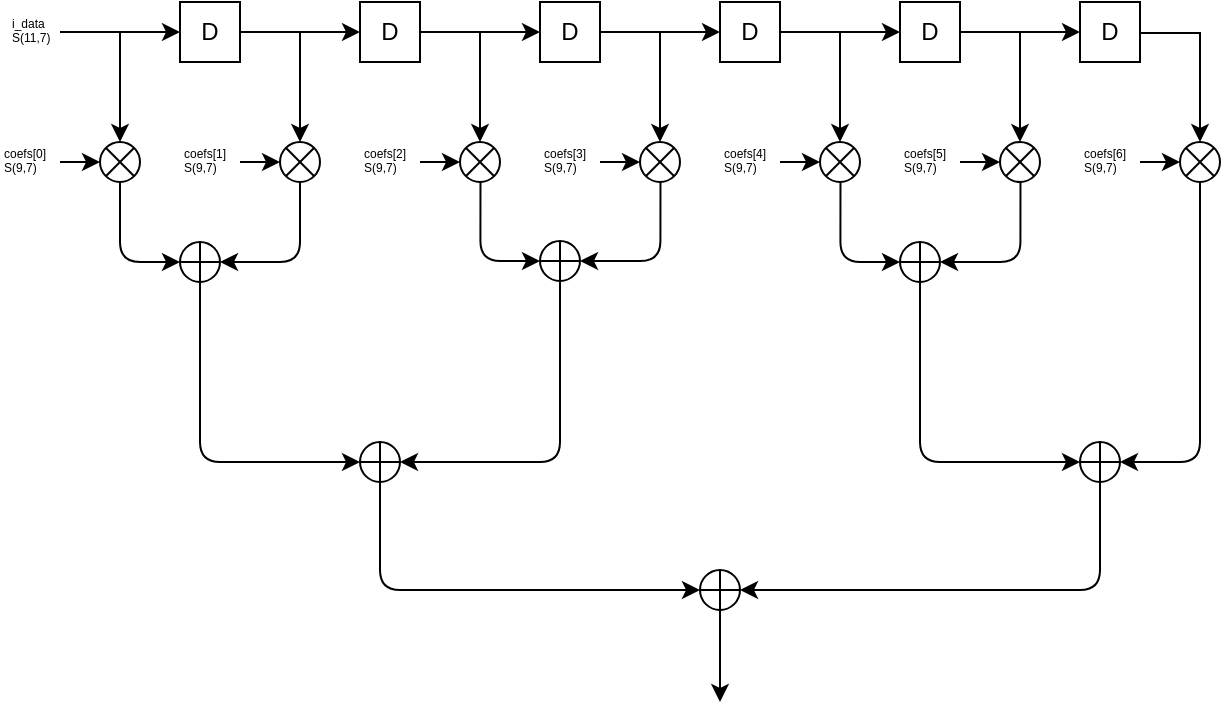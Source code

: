 <mxfile version="11.0.8" type="github"><diagram name="Page-1" id="099fd60b-425b-db50-ffb0-6b813814b670"><mxGraphModel dx="830" dy="432" grid="1" gridSize="10" guides="1" tooltips="1" connect="1" arrows="1" fold="1" page="1" pageScale="1" pageWidth="1100" pageHeight="850" background="#ffffff" math="0" shadow="0"><root><mxCell id="0"/><mxCell id="1" parent="0"/><mxCell id="xc71Y2fSG3ULqE4jsVA_-2" value="D" style="rounded=0;whiteSpace=wrap;html=1;" vertex="1" parent="1"><mxGeometry x="110" y="210" width="30" height="30" as="geometry"/></mxCell><mxCell id="xc71Y2fSG3ULqE4jsVA_-3" value="" style="endArrow=classic;html=1;entryX=0;entryY=0.5;entryDx=0;entryDy=0;" edge="1" parent="1" target="xc71Y2fSG3ULqE4jsVA_-2"><mxGeometry width="50" height="50" relative="1" as="geometry"><mxPoint x="50" y="225" as="sourcePoint"/><mxPoint x="160" y="260" as="targetPoint"/><Array as="points"/></mxGeometry></mxCell><mxCell id="xc71Y2fSG3ULqE4jsVA_-4" value="" style="endArrow=classic;html=1;" edge="1" parent="1"><mxGeometry width="50" height="50" relative="1" as="geometry"><mxPoint x="80" y="225" as="sourcePoint"/><mxPoint x="80" y="280" as="targetPoint"/><Array as="points"><mxPoint x="80" y="225"/></Array></mxGeometry></mxCell><mxCell id="xc71Y2fSG3ULqE4jsVA_-5" value="" style="shape=sumEllipse;perimeter=ellipsePerimeter;whiteSpace=wrap;html=1;backgroundOutline=1;" vertex="1" parent="1"><mxGeometry x="70" y="280" width="20" height="20" as="geometry"/></mxCell><mxCell id="xc71Y2fSG3ULqE4jsVA_-6" value="" style="endArrow=classic;html=1;entryX=0;entryY=0.5;entryDx=0;entryDy=0;" edge="1" parent="1" target="xc71Y2fSG3ULqE4jsVA_-5"><mxGeometry width="50" height="50" relative="1" as="geometry"><mxPoint x="50" y="290" as="sourcePoint"/><mxPoint x="100" y="320" as="targetPoint"/></mxGeometry></mxCell><mxCell id="xc71Y2fSG3ULqE4jsVA_-12" value="D" style="rounded=0;whiteSpace=wrap;html=1;" vertex="1" parent="1"><mxGeometry x="200" y="210" width="30" height="30" as="geometry"/></mxCell><mxCell id="xc71Y2fSG3ULqE4jsVA_-13" value="" style="endArrow=classic;html=1;entryX=0;entryY=0.5;entryDx=0;entryDy=0;" edge="1" parent="1" target="xc71Y2fSG3ULqE4jsVA_-12"><mxGeometry width="50" height="50" relative="1" as="geometry"><mxPoint x="140" y="225" as="sourcePoint"/><mxPoint x="250" y="260" as="targetPoint"/><Array as="points"/></mxGeometry></mxCell><mxCell id="xc71Y2fSG3ULqE4jsVA_-14" value="" style="endArrow=classic;html=1;" edge="1" parent="1"><mxGeometry width="50" height="50" relative="1" as="geometry"><mxPoint x="170" y="225" as="sourcePoint"/><mxPoint x="170" y="280" as="targetPoint"/><Array as="points"><mxPoint x="170" y="225"/></Array></mxGeometry></mxCell><mxCell id="xc71Y2fSG3ULqE4jsVA_-15" value="" style="shape=sumEllipse;perimeter=ellipsePerimeter;whiteSpace=wrap;html=1;backgroundOutline=1;" vertex="1" parent="1"><mxGeometry x="160" y="280" width="20" height="20" as="geometry"/></mxCell><mxCell id="xc71Y2fSG3ULqE4jsVA_-16" value="" style="endArrow=classic;html=1;entryX=0;entryY=0.5;entryDx=0;entryDy=0;" edge="1" parent="1" target="xc71Y2fSG3ULqE4jsVA_-15"><mxGeometry width="50" height="50" relative="1" as="geometry"><mxPoint x="140" y="290.0" as="sourcePoint"/><mxPoint x="190" y="320" as="targetPoint"/></mxGeometry></mxCell><mxCell id="xc71Y2fSG3ULqE4jsVA_-17" value="D" style="rounded=0;whiteSpace=wrap;html=1;" vertex="1" parent="1"><mxGeometry x="290" y="210" width="30" height="30" as="geometry"/></mxCell><mxCell id="xc71Y2fSG3ULqE4jsVA_-18" value="" style="endArrow=classic;html=1;entryX=0;entryY=0.5;entryDx=0;entryDy=0;" edge="1" parent="1" target="xc71Y2fSG3ULqE4jsVA_-17"><mxGeometry width="50" height="50" relative="1" as="geometry"><mxPoint x="230" y="225" as="sourcePoint"/><mxPoint x="340" y="260" as="targetPoint"/><Array as="points"/></mxGeometry></mxCell><mxCell id="xc71Y2fSG3ULqE4jsVA_-19" value="" style="endArrow=classic;html=1;" edge="1" parent="1"><mxGeometry width="50" height="50" relative="1" as="geometry"><mxPoint x="260" y="225" as="sourcePoint"/><mxPoint x="260" y="280" as="targetPoint"/><Array as="points"><mxPoint x="260" y="225"/></Array></mxGeometry></mxCell><mxCell id="xc71Y2fSG3ULqE4jsVA_-20" value="" style="shape=sumEllipse;perimeter=ellipsePerimeter;whiteSpace=wrap;html=1;backgroundOutline=1;" vertex="1" parent="1"><mxGeometry x="250" y="280" width="20" height="20" as="geometry"/></mxCell><mxCell id="xc71Y2fSG3ULqE4jsVA_-21" value="" style="endArrow=classic;html=1;entryX=0;entryY=0.5;entryDx=0;entryDy=0;" edge="1" parent="1" target="xc71Y2fSG3ULqE4jsVA_-20"><mxGeometry width="50" height="50" relative="1" as="geometry"><mxPoint x="230" y="290.0" as="sourcePoint"/><mxPoint x="280" y="320" as="targetPoint"/></mxGeometry></mxCell><mxCell id="xc71Y2fSG3ULqE4jsVA_-22" value="D" style="rounded=0;whiteSpace=wrap;html=1;" vertex="1" parent="1"><mxGeometry x="380" y="210" width="30" height="30" as="geometry"/></mxCell><mxCell id="xc71Y2fSG3ULqE4jsVA_-23" value="" style="endArrow=classic;html=1;entryX=0;entryY=0.5;entryDx=0;entryDy=0;" edge="1" target="xc71Y2fSG3ULqE4jsVA_-22" parent="1"><mxGeometry width="50" height="50" relative="1" as="geometry"><mxPoint x="320" y="225" as="sourcePoint"/><mxPoint x="430" y="260" as="targetPoint"/><Array as="points"/></mxGeometry></mxCell><mxCell id="xc71Y2fSG3ULqE4jsVA_-24" value="" style="endArrow=classic;html=1;" edge="1" parent="1"><mxGeometry width="50" height="50" relative="1" as="geometry"><mxPoint x="350" y="225" as="sourcePoint"/><mxPoint x="350" y="280" as="targetPoint"/><Array as="points"><mxPoint x="350" y="225"/></Array></mxGeometry></mxCell><mxCell id="xc71Y2fSG3ULqE4jsVA_-25" value="" style="shape=sumEllipse;perimeter=ellipsePerimeter;whiteSpace=wrap;html=1;backgroundOutline=1;" vertex="1" parent="1"><mxGeometry x="340" y="280" width="20" height="20" as="geometry"/></mxCell><mxCell id="xc71Y2fSG3ULqE4jsVA_-26" value="" style="endArrow=classic;html=1;entryX=0;entryY=0.5;entryDx=0;entryDy=0;" edge="1" target="xc71Y2fSG3ULqE4jsVA_-25" parent="1"><mxGeometry width="50" height="50" relative="1" as="geometry"><mxPoint x="320" y="290.0" as="sourcePoint"/><mxPoint x="370" y="320" as="targetPoint"/></mxGeometry></mxCell><mxCell id="xc71Y2fSG3ULqE4jsVA_-27" value="D" style="rounded=0;whiteSpace=wrap;html=1;" vertex="1" parent="1"><mxGeometry x="470" y="210" width="30" height="30" as="geometry"/></mxCell><mxCell id="xc71Y2fSG3ULqE4jsVA_-28" value="" style="endArrow=classic;html=1;entryX=0;entryY=0.5;entryDx=0;entryDy=0;" edge="1" target="xc71Y2fSG3ULqE4jsVA_-27" parent="1"><mxGeometry width="50" height="50" relative="1" as="geometry"><mxPoint x="410" y="225" as="sourcePoint"/><mxPoint x="520" y="260" as="targetPoint"/><Array as="points"/></mxGeometry></mxCell><mxCell id="xc71Y2fSG3ULqE4jsVA_-29" value="" style="endArrow=classic;html=1;" edge="1" parent="1"><mxGeometry width="50" height="50" relative="1" as="geometry"><mxPoint x="440" y="225" as="sourcePoint"/><mxPoint x="440" y="280" as="targetPoint"/><Array as="points"><mxPoint x="440" y="225"/></Array></mxGeometry></mxCell><mxCell id="xc71Y2fSG3ULqE4jsVA_-30" value="" style="shape=sumEllipse;perimeter=ellipsePerimeter;whiteSpace=wrap;html=1;backgroundOutline=1;" vertex="1" parent="1"><mxGeometry x="430" y="280" width="20" height="20" as="geometry"/></mxCell><mxCell id="xc71Y2fSG3ULqE4jsVA_-31" value="" style="endArrow=classic;html=1;entryX=0;entryY=0.5;entryDx=0;entryDy=0;" edge="1" target="xc71Y2fSG3ULqE4jsVA_-30" parent="1"><mxGeometry width="50" height="50" relative="1" as="geometry"><mxPoint x="410" y="290.0" as="sourcePoint"/><mxPoint x="460" y="320" as="targetPoint"/></mxGeometry></mxCell><mxCell id="xc71Y2fSG3ULqE4jsVA_-32" value="D" style="rounded=0;whiteSpace=wrap;html=1;" vertex="1" parent="1"><mxGeometry x="560" y="210" width="30" height="30" as="geometry"/></mxCell><mxCell id="xc71Y2fSG3ULqE4jsVA_-33" value="" style="endArrow=classic;html=1;entryX=0;entryY=0.5;entryDx=0;entryDy=0;" edge="1" target="xc71Y2fSG3ULqE4jsVA_-32" parent="1"><mxGeometry width="50" height="50" relative="1" as="geometry"><mxPoint x="500" y="225" as="sourcePoint"/><mxPoint x="610" y="260" as="targetPoint"/><Array as="points"/></mxGeometry></mxCell><mxCell id="xc71Y2fSG3ULqE4jsVA_-34" value="" style="endArrow=classic;html=1;" edge="1" parent="1"><mxGeometry width="50" height="50" relative="1" as="geometry"><mxPoint x="530" y="225" as="sourcePoint"/><mxPoint x="530" y="280" as="targetPoint"/><Array as="points"><mxPoint x="530" y="225"/></Array></mxGeometry></mxCell><mxCell id="xc71Y2fSG3ULqE4jsVA_-35" value="" style="shape=sumEllipse;perimeter=ellipsePerimeter;whiteSpace=wrap;html=1;backgroundOutline=1;" vertex="1" parent="1"><mxGeometry x="520" y="280" width="20" height="20" as="geometry"/></mxCell><mxCell id="xc71Y2fSG3ULqE4jsVA_-36" value="" style="endArrow=classic;html=1;entryX=0;entryY=0.5;entryDx=0;entryDy=0;" edge="1" target="xc71Y2fSG3ULqE4jsVA_-35" parent="1"><mxGeometry width="50" height="50" relative="1" as="geometry"><mxPoint x="500" y="290.0" as="sourcePoint"/><mxPoint x="550" y="320" as="targetPoint"/></mxGeometry></mxCell><mxCell id="xc71Y2fSG3ULqE4jsVA_-44" value="" style="endArrow=classic;html=1;" edge="1" parent="1"><mxGeometry width="50" height="50" relative="1" as="geometry"><mxPoint x="620" y="225" as="sourcePoint"/><mxPoint x="620" y="280" as="targetPoint"/><Array as="points"><mxPoint x="620" y="225"/></Array></mxGeometry></mxCell><mxCell id="xc71Y2fSG3ULqE4jsVA_-45" value="" style="shape=sumEllipse;perimeter=ellipsePerimeter;whiteSpace=wrap;html=1;backgroundOutline=1;" vertex="1" parent="1"><mxGeometry x="610" y="280" width="20" height="20" as="geometry"/></mxCell><mxCell id="xc71Y2fSG3ULqE4jsVA_-46" value="" style="endArrow=classic;html=1;entryX=0;entryY=0.5;entryDx=0;entryDy=0;" edge="1" target="xc71Y2fSG3ULqE4jsVA_-45" parent="1"><mxGeometry width="50" height="50" relative="1" as="geometry"><mxPoint x="590" y="290.0" as="sourcePoint"/><mxPoint x="640" y="320" as="targetPoint"/></mxGeometry></mxCell><mxCell id="xc71Y2fSG3ULqE4jsVA_-48" value="&lt;div&gt;i_data &lt;br&gt;&lt;/div&gt;&lt;div&gt;S(11,7)&lt;/div&gt;" style="text;html=1;resizable=0;points=[];autosize=1;align=left;verticalAlign=top;spacingTop=-4;fontSize=6;" vertex="1" parent="1"><mxGeometry x="24" y="215" width="40" height="20" as="geometry"/></mxCell><mxCell id="xc71Y2fSG3ULqE4jsVA_-54" value="&lt;div&gt;coefs[0]&lt;br&gt;&lt;/div&gt;&lt;div&gt;S(9,7)&lt;/div&gt;" style="text;html=1;resizable=0;points=[];autosize=1;align=left;verticalAlign=top;spacingTop=-4;fontSize=6;" vertex="1" parent="1"><mxGeometry x="20" y="280" width="40" height="20" as="geometry"/></mxCell><mxCell id="xc71Y2fSG3ULqE4jsVA_-55" value="&lt;div&gt;coefs[1]&lt;br&gt;&lt;/div&gt;&lt;div&gt;S(9,7)&lt;/div&gt;" style="text;html=1;resizable=0;points=[];autosize=1;align=left;verticalAlign=top;spacingTop=-4;fontSize=6;" vertex="1" parent="1"><mxGeometry x="110" y="280" width="40" height="20" as="geometry"/></mxCell><mxCell id="xc71Y2fSG3ULqE4jsVA_-58" value="&lt;div&gt;coefs[2]&lt;br&gt;&lt;/div&gt;&lt;div&gt;S(9,7)&lt;/div&gt;" style="text;html=1;resizable=0;points=[];autosize=1;align=left;verticalAlign=top;spacingTop=-4;fontSize=6;" vertex="1" parent="1"><mxGeometry x="200" y="280" width="40" height="20" as="geometry"/></mxCell><mxCell id="xc71Y2fSG3ULqE4jsVA_-59" value="&lt;div&gt;coefs[3]&lt;br&gt;&lt;/div&gt;&lt;div&gt;S(9,7)&lt;/div&gt;" style="text;html=1;resizable=0;points=[];autosize=1;align=left;verticalAlign=top;spacingTop=-4;fontSize=6;" vertex="1" parent="1"><mxGeometry x="290" y="280" width="40" height="20" as="geometry"/></mxCell><mxCell id="xc71Y2fSG3ULqE4jsVA_-60" value="&lt;div&gt;coefs[4]&lt;br&gt;&lt;/div&gt;&lt;div&gt;S(9,7)&lt;/div&gt;" style="text;html=1;resizable=0;points=[];autosize=1;align=left;verticalAlign=top;spacingTop=-4;fontSize=6;" vertex="1" parent="1"><mxGeometry x="380" y="280" width="40" height="20" as="geometry"/></mxCell><mxCell id="xc71Y2fSG3ULqE4jsVA_-61" value="&lt;div&gt;coefs[5]&lt;br&gt;&lt;/div&gt;&lt;div&gt;S(9,7)&lt;/div&gt;" style="text;html=1;resizable=0;points=[];autosize=1;align=left;verticalAlign=top;spacingTop=-4;fontSize=6;" vertex="1" parent="1"><mxGeometry x="470" y="280" width="40" height="20" as="geometry"/></mxCell><mxCell id="xc71Y2fSG3ULqE4jsVA_-62" value="&lt;div&gt;coefs[6]&lt;br&gt;&lt;/div&gt;&lt;div&gt;S(9,7)&lt;/div&gt;" style="text;html=1;resizable=0;points=[];autosize=1;align=left;verticalAlign=top;spacingTop=-4;fontSize=6;" vertex="1" parent="1"><mxGeometry x="560" y="280" width="40" height="20" as="geometry"/></mxCell><mxCell id="xc71Y2fSG3ULqE4jsVA_-72" value="" style="endArrow=none;html=1;fontSize=6;entryX=1;entryY=0.5;entryDx=0;entryDy=0;" edge="1" parent="1"><mxGeometry width="50" height="50" relative="1" as="geometry"><mxPoint x="619.5" y="225.5" as="sourcePoint"/><mxPoint x="589.5" y="225.5" as="targetPoint"/></mxGeometry></mxCell><mxCell id="xc71Y2fSG3ULqE4jsVA_-75" value="" style="shape=orEllipse;perimeter=ellipsePerimeter;whiteSpace=wrap;html=1;backgroundOutline=1;fontSize=6;" vertex="1" parent="1"><mxGeometry x="110" y="330" width="20" height="20" as="geometry"/></mxCell><mxCell id="xc71Y2fSG3ULqE4jsVA_-76" value="" style="edgeStyle=segmentEdgeStyle;endArrow=classic;html=1;fontSize=6;exitX=0.5;exitY=1;exitDx=0;exitDy=0;entryX=0;entryY=0.5;entryDx=0;entryDy=0;" edge="1" parent="1" source="xc71Y2fSG3ULqE4jsVA_-5" target="xc71Y2fSG3ULqE4jsVA_-75"><mxGeometry width="50" height="50" relative="1" as="geometry"><mxPoint x="50" y="420" as="sourcePoint"/><mxPoint x="100" y="370" as="targetPoint"/><Array as="points"><mxPoint x="80" y="340"/></Array></mxGeometry></mxCell><mxCell id="xc71Y2fSG3ULqE4jsVA_-78" value="" style="edgeStyle=segmentEdgeStyle;endArrow=classic;html=1;fontSize=6;entryX=1;entryY=0.5;entryDx=0;entryDy=0;exitX=0.5;exitY=1;exitDx=0;exitDy=0;" edge="1" parent="1" source="xc71Y2fSG3ULqE4jsVA_-15" target="xc71Y2fSG3ULqE4jsVA_-75"><mxGeometry width="50" height="50" relative="1" as="geometry"><mxPoint x="50" y="420" as="sourcePoint"/><mxPoint x="100" y="370" as="targetPoint"/><Array as="points"><mxPoint x="170" y="340"/></Array></mxGeometry></mxCell><mxCell id="xc71Y2fSG3ULqE4jsVA_-80" value="" style="shape=orEllipse;perimeter=ellipsePerimeter;whiteSpace=wrap;html=1;backgroundOutline=1;fontSize=6;" vertex="1" parent="1"><mxGeometry x="290" y="329.5" width="20" height="20" as="geometry"/></mxCell><mxCell id="xc71Y2fSG3ULqE4jsVA_-81" value="" style="edgeStyle=segmentEdgeStyle;endArrow=classic;html=1;fontSize=6;exitX=0.5;exitY=1;exitDx=0;exitDy=0;entryX=0;entryY=0.5;entryDx=0;entryDy=0;" edge="1" parent="1" target="xc71Y2fSG3ULqE4jsVA_-80"><mxGeometry width="50" height="50" relative="1" as="geometry"><mxPoint x="260.238" y="299.69" as="sourcePoint"/><mxPoint x="280" y="369.5" as="targetPoint"/><Array as="points"><mxPoint x="260" y="339.5"/></Array></mxGeometry></mxCell><mxCell id="xc71Y2fSG3ULqE4jsVA_-82" value="" style="edgeStyle=segmentEdgeStyle;endArrow=classic;html=1;fontSize=6;entryX=1;entryY=0.5;entryDx=0;entryDy=0;exitX=0.5;exitY=1;exitDx=0;exitDy=0;" edge="1" parent="1" target="xc71Y2fSG3ULqE4jsVA_-80"><mxGeometry width="50" height="50" relative="1" as="geometry"><mxPoint x="350.238" y="299.69" as="sourcePoint"/><mxPoint x="280" y="369.5" as="targetPoint"/><Array as="points"><mxPoint x="350" y="339.5"/></Array></mxGeometry></mxCell><mxCell id="xc71Y2fSG3ULqE4jsVA_-84" value="" style="shape=orEllipse;perimeter=ellipsePerimeter;whiteSpace=wrap;html=1;backgroundOutline=1;fontSize=6;" vertex="1" parent="1"><mxGeometry x="470" y="330" width="20" height="20" as="geometry"/></mxCell><mxCell id="xc71Y2fSG3ULqE4jsVA_-85" value="" style="edgeStyle=segmentEdgeStyle;endArrow=classic;html=1;fontSize=6;exitX=0.5;exitY=1;exitDx=0;exitDy=0;entryX=0;entryY=0.5;entryDx=0;entryDy=0;" edge="1" parent="1" target="xc71Y2fSG3ULqE4jsVA_-84"><mxGeometry width="50" height="50" relative="1" as="geometry"><mxPoint x="440.238" y="300.19" as="sourcePoint"/><mxPoint x="460" y="370" as="targetPoint"/><Array as="points"><mxPoint x="440" y="340"/></Array></mxGeometry></mxCell><mxCell id="xc71Y2fSG3ULqE4jsVA_-86" value="" style="edgeStyle=segmentEdgeStyle;endArrow=classic;html=1;fontSize=6;entryX=1;entryY=0.5;entryDx=0;entryDy=0;exitX=0.5;exitY=1;exitDx=0;exitDy=0;" edge="1" parent="1" target="xc71Y2fSG3ULqE4jsVA_-84"><mxGeometry width="50" height="50" relative="1" as="geometry"><mxPoint x="530.238" y="300.19" as="sourcePoint"/><mxPoint x="460" y="370" as="targetPoint"/><Array as="points"><mxPoint x="530" y="340"/></Array></mxGeometry></mxCell><mxCell id="xc71Y2fSG3ULqE4jsVA_-89" value="" style="shape=orEllipse;perimeter=ellipsePerimeter;whiteSpace=wrap;html=1;backgroundOutline=1;fontSize=6;" vertex="1" parent="1"><mxGeometry x="200" y="430" width="20" height="20" as="geometry"/></mxCell><mxCell id="xc71Y2fSG3ULqE4jsVA_-90" value="" style="edgeStyle=segmentEdgeStyle;endArrow=classic;html=1;fontSize=6;exitX=0.5;exitY=1;exitDx=0;exitDy=0;entryX=0;entryY=0.5;entryDx=0;entryDy=0;" edge="1" target="xc71Y2fSG3ULqE4jsVA_-89" parent="1" source="xc71Y2fSG3ULqE4jsVA_-75"><mxGeometry width="50" height="50" relative="1" as="geometry"><mxPoint x="170" y="400" as="sourcePoint"/><mxPoint x="190" y="470" as="targetPoint"/><Array as="points"><mxPoint x="120" y="440"/></Array></mxGeometry></mxCell><mxCell id="xc71Y2fSG3ULqE4jsVA_-91" value="" style="edgeStyle=segmentEdgeStyle;endArrow=classic;html=1;fontSize=6;entryX=1;entryY=0.5;entryDx=0;entryDy=0;exitX=0.5;exitY=1;exitDx=0;exitDy=0;" edge="1" target="xc71Y2fSG3ULqE4jsVA_-89" parent="1" source="xc71Y2fSG3ULqE4jsVA_-80"><mxGeometry width="50" height="50" relative="1" as="geometry"><mxPoint x="260" y="400" as="sourcePoint"/><mxPoint x="190" y="470" as="targetPoint"/><Array as="points"><mxPoint x="300" y="440"/></Array></mxGeometry></mxCell><mxCell id="xc71Y2fSG3ULqE4jsVA_-105" value="" style="shape=orEllipse;perimeter=ellipsePerimeter;whiteSpace=wrap;html=1;backgroundOutline=1;fontSize=6;" vertex="1" parent="1"><mxGeometry x="560" y="430" width="20" height="20" as="geometry"/></mxCell><mxCell id="xc71Y2fSG3ULqE4jsVA_-107" value="" style="edgeStyle=segmentEdgeStyle;endArrow=classic;html=1;fontSize=6;entryX=1;entryY=0.5;entryDx=0;entryDy=0;exitX=0.5;exitY=1;exitDx=0;exitDy=0;" edge="1" target="xc71Y2fSG3ULqE4jsVA_-105" parent="1" source="xc71Y2fSG3ULqE4jsVA_-45"><mxGeometry width="50" height="50" relative="1" as="geometry"><mxPoint x="660" y="350" as="sourcePoint"/><mxPoint x="550" y="470" as="targetPoint"/><Array as="points"><mxPoint x="620" y="440"/></Array></mxGeometry></mxCell><mxCell id="xc71Y2fSG3ULqE4jsVA_-109" value="" style="edgeStyle=segmentEdgeStyle;endArrow=classic;html=1;fontSize=6;entryX=0;entryY=0.5;entryDx=0;entryDy=0;exitX=0.5;exitY=1;exitDx=0;exitDy=0;" edge="1" parent="1" source="xc71Y2fSG3ULqE4jsVA_-84" target="xc71Y2fSG3ULqE4jsVA_-105"><mxGeometry width="50" height="50" relative="1" as="geometry"><mxPoint x="480" y="420" as="sourcePoint"/><mxPoint x="490" y="520" as="targetPoint"/><Array as="points"><mxPoint x="480" y="440"/></Array></mxGeometry></mxCell><mxCell id="xc71Y2fSG3ULqE4jsVA_-113" style="edgeStyle=elbowEdgeStyle;rounded=0;orthogonalLoop=1;jettySize=auto;html=1;fontSize=6;" edge="1" parent="1" source="xc71Y2fSG3ULqE4jsVA_-110"><mxGeometry relative="1" as="geometry"><mxPoint x="380" y="560" as="targetPoint"/></mxGeometry></mxCell><mxCell id="xc71Y2fSG3ULqE4jsVA_-110" value="" style="shape=orEllipse;perimeter=ellipsePerimeter;whiteSpace=wrap;html=1;backgroundOutline=1;fontSize=6;" vertex="1" parent="1"><mxGeometry x="370" y="494" width="20" height="20" as="geometry"/></mxCell><mxCell id="xc71Y2fSG3ULqE4jsVA_-111" value="" style="edgeStyle=segmentEdgeStyle;endArrow=classic;html=1;fontSize=6;entryX=0;entryY=0.5;entryDx=0;entryDy=0;exitX=0.5;exitY=1;exitDx=0;exitDy=0;" edge="1" parent="1" source="xc71Y2fSG3ULqE4jsVA_-89" target="xc71Y2fSG3ULqE4jsVA_-110"><mxGeometry width="50" height="50" relative="1" as="geometry"><mxPoint x="20" y="590" as="sourcePoint"/><mxPoint x="70" y="540" as="targetPoint"/><Array as="points"><mxPoint x="210" y="504"/></Array></mxGeometry></mxCell><mxCell id="xc71Y2fSG3ULqE4jsVA_-112" value="" style="edgeStyle=segmentEdgeStyle;endArrow=classic;html=1;fontSize=6;entryX=1;entryY=0.5;entryDx=0;entryDy=0;exitX=0.5;exitY=1;exitDx=0;exitDy=0;" edge="1" parent="1" source="xc71Y2fSG3ULqE4jsVA_-105" target="xc71Y2fSG3ULqE4jsVA_-110"><mxGeometry width="50" height="50" relative="1" as="geometry"><mxPoint x="300" y="504" as="sourcePoint"/><mxPoint x="460" y="558" as="targetPoint"/><Array as="points"><mxPoint x="570" y="504"/></Array></mxGeometry></mxCell></root></mxGraphModel></diagram></mxfile>